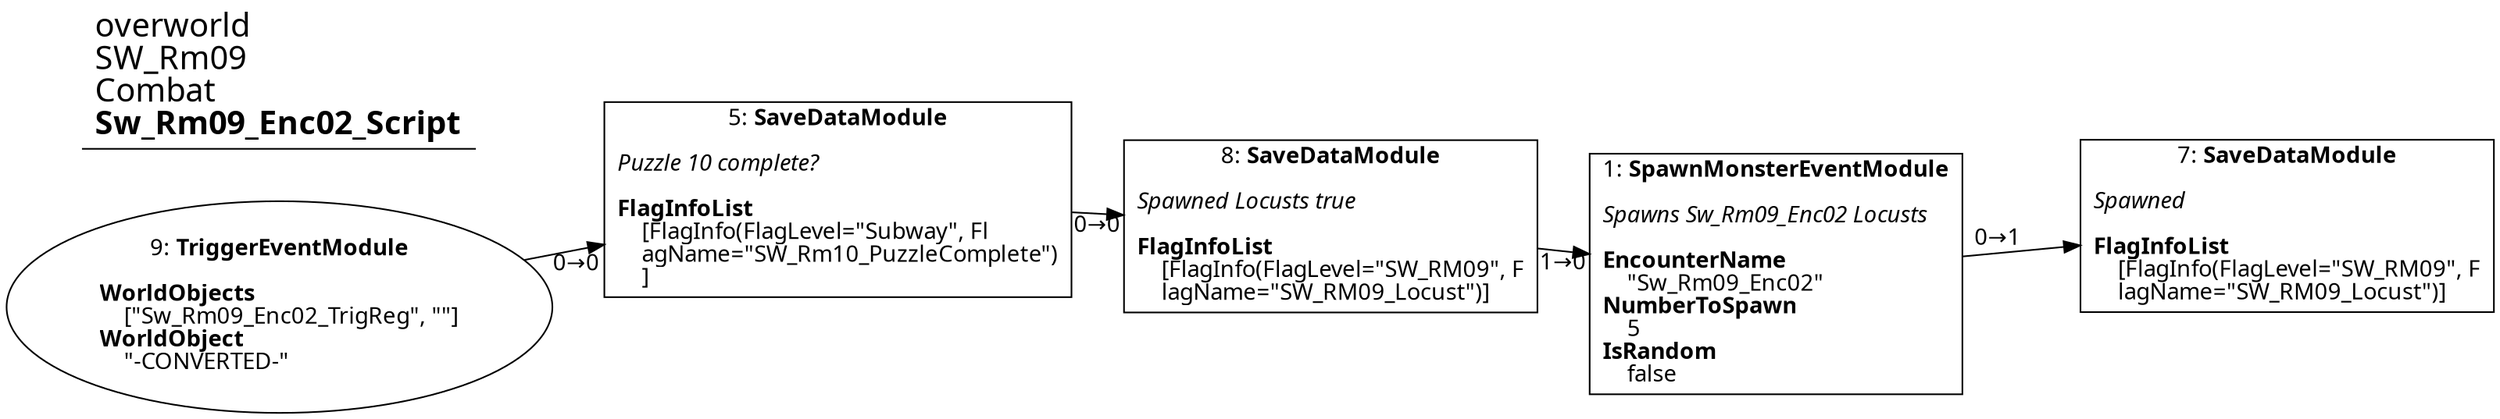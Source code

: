 digraph {
    layout = fdp;
    overlap = prism;
    sep = "+16";
    splines = spline;

    node [ shape = box ];

    graph [ fontname = "Segoe UI" ];
    node [ fontname = "Segoe UI" ];
    edge [ fontname = "Segoe UI" ];

    1 [ label = <1: <b>SpawnMonsterEventModule</b><br/><br/><i>Spawns Sw_Rm09_Enc02 Locusts<br align="left"/></i><br align="left"/><b>EncounterName</b><br align="left"/>    &quot;Sw_Rm09_Enc02&quot;<br align="left"/><b>NumberToSpawn</b><br align="left"/>    5<br align="left"/><b>IsRandom</b><br align="left"/>    false<br align="left"/>> ];
    1 [ pos = "0.535,-0.46100003!" ];
    1 -> 7 [ label = "0→1" ];

    5 [ label = <5: <b>SaveDataModule</b><br/><br/><i>Puzzle 10 complete?<br align="left"/></i><br align="left"/><b>FlagInfoList</b><br align="left"/>    [FlagInfo(FlagLevel=&quot;Subway&quot;, Fl<br align="left"/>    agName=&quot;SW_Rm10_PuzzleComplete&quot;)<br align="left"/>    ]<br align="left"/>> ];
    5 [ pos = "0.024,-0.40800002!" ];
    5 -> 8 [ label = "0→0" ];

    7 [ label = <7: <b>SaveDataModule</b><br/><br/><i>Spawned<br align="left"/></i><br align="left"/><b>FlagInfoList</b><br align="left"/>    [FlagInfo(FlagLevel=&quot;SW_RM09&quot;, F<br align="left"/>    lagName=&quot;SW_RM09_Locust&quot;)]<br align="left"/>> ];
    7 [ pos = "0.81700003,-0.43800002!" ];

    8 [ label = <8: <b>SaveDataModule</b><br/><br/><i>Spawned Locusts true<br align="left"/></i><br align="left"/><b>FlagInfoList</b><br align="left"/>    [FlagInfo(FlagLevel=&quot;SW_RM09&quot;, F<br align="left"/>    lagName=&quot;SW_RM09_Locust&quot;)]<br align="left"/>> ];
    8 [ pos = "0.273,-0.437!" ];
    8 -> 1 [ label = "1→0" ];

    9 [ label = <9: <b>TriggerEventModule</b><br/><br/><b>WorldObjects</b><br align="left"/>    [&quot;Sw_Rm09_Enc02_TrigReg&quot;, &quot;&quot;]<br align="left"/><b>WorldObject</b><br align="left"/>    &quot;-CONVERTED-&quot;<br align="left"/>> ];
    9 [ shape = oval ]
    9 [ pos = "-0.22500001,-0.437!" ];
    9 -> 5 [ label = "0→0" ];

    title [ pos = "-0.22600001,-0.407!" ];
    title [ shape = underline ];
    title [ label = <<font point-size="20">overworld<br align="left"/>SW_Rm09<br align="left"/>Combat<br align="left"/><b>Sw_Rm09_Enc02_Script</b><br align="left"/></font>> ];
}
